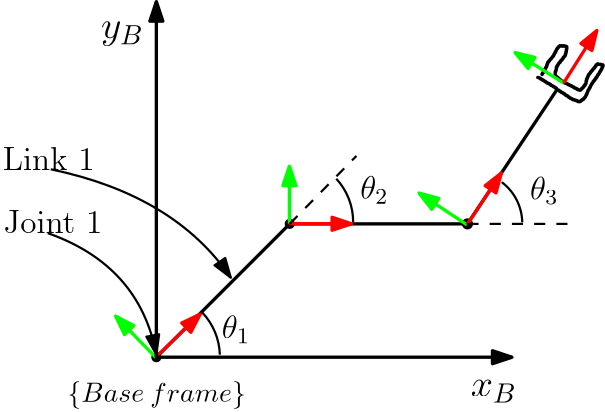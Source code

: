 <?xml version="1.0"?>
<!DOCTYPE ipe SYSTEM "ipe.dtd">
<ipe version="70212" creator="Ipe 7.2.13">
<info created="D:20200404001927" modified="D:20200404002323"/>
<ipestyle name="basic">
<symbol name="arrow/arc(spx)">
<path stroke="sym-stroke" fill="sym-stroke" pen="sym-pen">
0 0 m
-1 0.333 l
-1 -0.333 l
h
</path>
</symbol>
<symbol name="arrow/farc(spx)">
<path stroke="sym-stroke" fill="white" pen="sym-pen">
0 0 m
-1 0.333 l
-1 -0.333 l
h
</path>
</symbol>
<symbol name="arrow/ptarc(spx)">
<path stroke="sym-stroke" fill="sym-stroke" pen="sym-pen">
0 0 m
-1 0.333 l
-0.8 0 l
-1 -0.333 l
h
</path>
</symbol>
<symbol name="arrow/fptarc(spx)">
<path stroke="sym-stroke" fill="white" pen="sym-pen">
0 0 m
-1 0.333 l
-0.8 0 l
-1 -0.333 l
h
</path>
</symbol>
<symbol name="mark/circle(sx)" transformations="translations">
<path fill="sym-stroke">
0.6 0 0 0.6 0 0 e
0.4 0 0 0.4 0 0 e
</path>
</symbol>
<symbol name="mark/disk(sx)" transformations="translations">
<path fill="sym-stroke">
0.6 0 0 0.6 0 0 e
</path>
</symbol>
<symbol name="mark/fdisk(sfx)" transformations="translations">
<group>
<path fill="sym-fill">
0.5 0 0 0.5 0 0 e
</path>
<path fill="sym-stroke" fillrule="eofill">
0.6 0 0 0.6 0 0 e
0.4 0 0 0.4 0 0 e
</path>
</group>
</symbol>
<symbol name="mark/box(sx)" transformations="translations">
<path fill="sym-stroke" fillrule="eofill">
-0.6 -0.6 m
0.6 -0.6 l
0.6 0.6 l
-0.6 0.6 l
h
-0.4 -0.4 m
0.4 -0.4 l
0.4 0.4 l
-0.4 0.4 l
h
</path>
</symbol>
<symbol name="mark/square(sx)" transformations="translations">
<path fill="sym-stroke">
-0.6 -0.6 m
0.6 -0.6 l
0.6 0.6 l
-0.6 0.6 l
h
</path>
</symbol>
<symbol name="mark/fsquare(sfx)" transformations="translations">
<group>
<path fill="sym-fill">
-0.5 -0.5 m
0.5 -0.5 l
0.5 0.5 l
-0.5 0.5 l
h
</path>
<path fill="sym-stroke" fillrule="eofill">
-0.6 -0.6 m
0.6 -0.6 l
0.6 0.6 l
-0.6 0.6 l
h
-0.4 -0.4 m
0.4 -0.4 l
0.4 0.4 l
-0.4 0.4 l
h
</path>
</group>
</symbol>
<symbol name="mark/cross(sx)" transformations="translations">
<group>
<path fill="sym-stroke">
-0.43 -0.57 m
0.57 0.43 l
0.43 0.57 l
-0.57 -0.43 l
h
</path>
<path fill="sym-stroke">
-0.43 0.57 m
0.57 -0.43 l
0.43 -0.57 l
-0.57 0.43 l
h
</path>
</group>
</symbol>
<symbol name="arrow/fnormal(spx)">
<path stroke="sym-stroke" fill="white" pen="sym-pen">
0 0 m
-1 0.333 l
-1 -0.333 l
h
</path>
</symbol>
<symbol name="arrow/pointed(spx)">
<path stroke="sym-stroke" fill="sym-stroke" pen="sym-pen">
0 0 m
-1 0.333 l
-0.8 0 l
-1 -0.333 l
h
</path>
</symbol>
<symbol name="arrow/fpointed(spx)">
<path stroke="sym-stroke" fill="white" pen="sym-pen">
0 0 m
-1 0.333 l
-0.8 0 l
-1 -0.333 l
h
</path>
</symbol>
<symbol name="arrow/linear(spx)">
<path stroke="sym-stroke" pen="sym-pen">
-1 0.333 m
0 0 l
-1 -0.333 l
</path>
</symbol>
<symbol name="arrow/fdouble(spx)">
<path stroke="sym-stroke" fill="white" pen="sym-pen">
0 0 m
-1 0.333 l
-1 -0.333 l
h
-1 0 m
-2 0.333 l
-2 -0.333 l
h
</path>
</symbol>
<symbol name="arrow/double(spx)">
<path stroke="sym-stroke" fill="sym-stroke" pen="sym-pen">
0 0 m
-1 0.333 l
-1 -0.333 l
h
-1 0 m
-2 0.333 l
-2 -0.333 l
h
</path>
</symbol>
<pen name="heavier" value="0.8"/>
<pen name="fat" value="1.2"/>
<pen name="ultrafat" value="2"/>
<symbolsize name="large" value="5"/>
<symbolsize name="small" value="2"/>
<symbolsize name="tiny" value="1.1"/>
<arrowsize name="large" value="10"/>
<arrowsize name="small" value="5"/>
<arrowsize name="tiny" value="3"/>
<color name="red" value="1 0 0"/>
<color name="green" value="0 1 0"/>
<color name="blue" value="0 0 1"/>
<color name="yellow" value="1 1 0"/>
<color name="orange" value="1 0.647 0"/>
<color name="gold" value="1 0.843 0"/>
<color name="purple" value="0.627 0.125 0.941"/>
<color name="gray" value="0.745"/>
<color name="brown" value="0.647 0.165 0.165"/>
<color name="navy" value="0 0 0.502"/>
<color name="pink" value="1 0.753 0.796"/>
<color name="seagreen" value="0.18 0.545 0.341"/>
<color name="turquoise" value="0.251 0.878 0.816"/>
<color name="violet" value="0.933 0.51 0.933"/>
<color name="darkblue" value="0 0 0.545"/>
<color name="darkcyan" value="0 0.545 0.545"/>
<color name="darkgray" value="0.663"/>
<color name="darkgreen" value="0 0.392 0"/>
<color name="darkmagenta" value="0.545 0 0.545"/>
<color name="darkorange" value="1 0.549 0"/>
<color name="darkred" value="0.545 0 0"/>
<color name="lightblue" value="0.678 0.847 0.902"/>
<color name="lightcyan" value="0.878 1 1"/>
<color name="lightgray" value="0.827"/>
<color name="lightgreen" value="0.565 0.933 0.565"/>
<color name="lightyellow" value="1 1 0.878"/>
<dashstyle name="dashed" value="[4] 0"/>
<dashstyle name="dotted" value="[1 3] 0"/>
<dashstyle name="dash dotted" value="[4 2 1 2] 0"/>
<dashstyle name="dash dot dotted" value="[4 2 1 2 1 2] 0"/>
<textsize name="large" value="\large"/>
<textsize name="Large" value="\Large"/>
<textsize name="LARGE" value="\LARGE"/>
<textsize name="huge" value="\huge"/>
<textsize name="Huge" value="\Huge"/>
<textsize name="small" value="\small"/>
<textsize name="footnote" value="\footnotesize"/>
<textsize name="tiny" value="\tiny"/>
<textstyle name="center" begin="\begin{center}" end="\end{center}"/>
<textstyle name="itemize" begin="\begin{itemize}" end="\end{itemize}"/>
<textstyle name="item" begin="\begin{itemize}\item{}" end="\end{itemize}"/>
<gridsize name="4 pts" value="4"/>
<gridsize name="8 pts (~3 mm)" value="8"/>
<gridsize name="16 pts (~6 mm)" value="16"/>
<gridsize name="32 pts (~12 mm)" value="32"/>
<gridsize name="10 pts (~3.5 mm)" value="10"/>
<gridsize name="20 pts (~7 mm)" value="20"/>
<gridsize name="14 pts (~5 mm)" value="14"/>
<gridsize name="28 pts (~10 mm)" value="28"/>
<gridsize name="56 pts (~20 mm)" value="56"/>
<anglesize name="90 deg" value="90"/>
<anglesize name="60 deg" value="60"/>
<anglesize name="45 deg" value="45"/>
<anglesize name="30 deg" value="30"/>
<anglesize name="22.5 deg" value="22.5"/>
<opacity name="10%" value="0.1"/>
<opacity name="30%" value="0.3"/>
<opacity name="50%" value="0.5"/>
<opacity name="75%" value="0.75"/>
<tiling name="falling" angle="-60" step="4" width="1"/>
<tiling name="rising" angle="30" step="4" width="1"/>
</ipestyle>
<page>
<layer name="alpha"/>
<view layers="alpha" active="alpha"/>
<path layer="alpha" stroke="black" pen="fat">
256 640 m
304 688 l
368 688 l
400 736 l
400 736 l
</path>
<path stroke="black" pen="4" cap="1" join="1">
368 688 m
368 688 l
</path>
<use name="mark/disk(sx)" pos="304 688" size="normal" stroke="black"/>
<use name="mark/disk(sx)" pos="256 640" size="normal" stroke="black"/>
<path stroke="black" pen="fat" cap="1" join="1">
393.299 740.706 m
393.626 740.706 l
393.789 740.543 l
393.953 740.543 l
394.116 740.38 l
394.198 740.38 l
394.198 740.216 l
394.524 740.216 l
394.524 740.135 l
394.687 740.135 l
394.687 739.971 l
394.932 739.971 l
394.932 739.808 l
395.259 739.808 l
395.259 739.645 l
395.422 739.645 l
395.586 739.482 l
395.749 739.482 l
395.749 739.4 l
395.831 739.4 l
395.831 739.237 l
396.157 739.237 l
396.157 739.073 l
396.321 739.073 l
396.484 738.91 l
396.566 738.91 l
396.566 738.747 l
396.892 738.747 l
396.892 738.583 l
397.219 738.583 l
397.219 738.502 l
397.464 738.502 l
397.464 738.338 l
397.627 738.338 l
397.627 738.175 l
397.954 738.175 l
397.954 738.012 l
398.117 738.012 l
398.117 737.848 l
398.362 737.848 l
398.362 737.767 l
398.525 737.767 l
398.689 737.603 l
398.852 737.603 l
398.852 737.44 l
399.097 737.44 l
399.097 737.277 l
399.424 737.277 l
399.424 737.113 l
399.587 737.113 l
399.587 736.95 l
399.914 736.95 l
399.914 736.868 l
399.995 736.868 l
399.995 736.542 l
400.159 736.542 l
400.159 736.378 l
400.322 736.378 l
400.322 736.215 l
400.649 736.215 l
400.649 736.134 l
400.894 736.134 l
400.894 735.97 l
401.057 735.97 l
401.057 735.807 l
401.384 735.807 l
401.384 735.644 l
401.547 735.644 l
401.547 735.48 l
401.792 735.48 l
401.792 735.317 l
402.118 735.317 l
402.118 735.235 l
402.282 735.235 l
402.282 735.072 l
402.527 735.072 l
402.527 734.909 l
402.853 734.909 l
402.853 734.745 l
403.017 734.745 l
403.017 734.582 l
403.18 734.582 l
403.18 734.419 l
403.425 734.419 l
403.425 734.337 l
403.588 734.337 l
403.588 734.174 l
403.915 734.174 l
403.915 734.01 l
404.16 734.01 l
404.16 733.847 l
404.323 733.847 l
404.323 733.684 l
404.487 733.684 l
404.487 733.602 l
404.65 733.602 l
404.65 733.439 l
404.895 733.439 l
404.895 733.275 l
405.222 733.275 l
405.222 733.112 l
405.548 733.112 l
405.548 732.949 l
405.793 732.949 l
405.793 732.785 l
405.956 732.785 l
405.956 732.704 l
406.528 732.704 l
406.528 732.54 l
407.018 732.54 l
407.018 732.377 l
407.426 732.377 l
407.426 732.214 l
407.753 732.214 l
407.753 732.051 l
408.08 732.051 l
408.08 731.969 l
408.325 731.969 l
408.488 732.051 l
408.651 732.051 l
408.651 732.214 l
408.815 732.214 l
408.815 732.377 l
409.06 732.377 l
409.06 732.54 l
409.223 732.54 l
409.223 732.704 l
409.55 732.704 l
409.55 732.785 l
409.713 732.785 l
409.713 732.949 l
409.794 732.949 l
409.794 733.112 l
409.958 733.112 l
409.958 733.275 l
410.121 733.275 l
410.121 733.439 l
410.284 733.439 l
410.284 733.684 l
410.448 733.684 l
410.448 733.847 l
410.611 734.01 l
410.611 734.174 l
410.693 734.174 l
410.693 734.419 l
410.856 734.419 l
410.856 734.745 l
411.019 734.745 l
411.019 735.072 l
411.183 735.235 l
411.183 735.48 l
411.346 735.644 l
411.346 735.97 l
411.428 735.97 l
411.428 736.134 l
411.591 736.215 l
411.591 736.378 l
411.754 736.378 l
411.754 736.705 l
411.918 736.705 l
411.918 736.95 l
412.081 736.95 l
412.081 737.277 l
412.244 737.277 l
412.244 737.603 l
412.326 737.603 l
412.326 737.767 l
412.489 737.848 l
412.489 738.012 l
412.653 738.175 l
412.653 738.338 l
412.816 738.338 l
412.816 738.583 l
412.979 738.583 l
412.979 738.747 l
413.061 738.747 l
413.061 738.91 l
413.224 739.073 l
413.224 739.237 l
413.388 739.237 l
413.388 739.4 l
413.551 739.4 l
413.551 739.645 l
413.714 739.645 l
413.714 739.808 l
413.877 739.808 l
413.877 740.135 l
413.959 740.135 l
413.959 740.216 l
414.122 740.216 l
414.122 740.38 l
414.286 740.38 l
414.286 740.706 l
414.449 740.706 l
414.449 740.87 l
414.612 740.87 l
414.612 741.115 l
414.776 741.115 l
414.776 741.278 l
414.857 741.278 l
414.857 741.605 l
415.021 741.605 l
415.021 741.768 l
415.184 741.768 l
415.184 742.013 l
415.347 742.013 l
415.347 742.176 l
415.511 742.34 l
415.511 742.503 l
415.592 742.503 l
415.592 742.748 l
415.756 742.748 l
415.756 742.911 l
415.919 743.075 l
415.919 743.238 l
416.082 743.238 l
416.082 743.565 l
416.246 743.565 l
416.246 743.809 l
416.409 743.809 l
416.409 744.136 l
416.491 744.136 l
416.491 744.381 l
416.654 744.381 l
416.654 744.871 l
416.817 744.871 l
416.817 745.198 l
416.654 745.198 l
416.654 745.279 l
416.082 745.279 l
416.082 745.443 l
415.021 745.443 l
415.021 745.606 l
414.776 745.606 l
414.776 745.443 l
414.612 745.443 l
414.612 745.279 l
414.449 745.279 l
414.449 745.198 l
414.286 745.198 l
414.286 744.871 l
414.122 744.871 l
414.122 744.708 l
413.959 744.708 l
413.959 744.544 l
413.877 744.381 l
413.877 744.299 l
413.714 744.299 l
413.714 744.136 l
413.551 744.136 l
413.551 743.973 l
413.388 743.973 l
413.388 743.809 l
413.224 743.646 l
413.224 743.565 l
413.061 743.565 l
413.061 743.401 l
412.979 743.401 l
412.979 743.238 l
412.816 743.238 l
412.816 743.075 l
412.653 743.075 l
412.653 742.911 l
412.489 742.911 l
412.489 742.666 l
412.326 742.666 l
412.326 742.503 l
412.244 742.503 l
412.244 742.34 l
412.081 742.34 l
412.081 742.176 l
411.918 742.013 l
411.918 741.931 l
411.754 741.931 l
411.754 741.768 l
411.591 741.768 l
411.591 741.441 l
411.428 741.441 l
411.428 741.115 l
411.346 741.115 l
411.346 740.87 l
411.183 740.87 l
411.183 740.38 l
411.019 740.38 l
411.019 740.135 l
410.856 740.135 l
410.856 739.4 l
410.693 739.4 l
410.693 738.583 l
410.611 738.583 l
410.611 738.502 l
410.448 738.338 l
410.448 738.175 l
410.284 738.175 l
410.284 737.848 l
410.121 737.848 l
410.121 737.767 l
409.958 737.767 l
409.958 737.44 l
409.794 737.44 l
409.794 737.277 l
409.713 737.277 l
409.713 737.113 l
409.55 737.113 l
409.55 736.95 l
409.386 736.95 l
409.386 736.868 l
409.223 736.868 l
409.223 736.705 l
409.06 736.705 l
409.06 736.542 l
408.978 736.542 l
408.978 736.378 l
408.815 736.378 l
408.815 736.215 l
408.651 736.215 l
408.651 736.134 l
408.325 736.134 l
408.325 736.215 l
407.916 736.215 l
407.916 736.378 l
407.59 736.378 l
407.59 736.542 l
407.345 736.542 l
407.345 736.705 l
407.018 736.705 l
407.018 736.868 l
406.691 736.868 l
406.691 736.95 l
406.446 736.95 l
406.446 737.113 l
406.283 737.113 l
406.283 737.277 l
405.956 737.277 l
405.956 737.44 l
405.63 737.44 l
405.63 737.603 l
405.385 737.603 l
405.385 737.767 l
405.058 737.767 l
405.058 737.848 l
404.813 737.848 l
404.813 738.012 l
404.487 738.012 l
404.487 738.175 l
404.16 738.175 l
404.16 738.338 l
403.915 738.338 l
403.915 738.502 l
403.588 738.502 l
403.588 738.583 l
403.262 738.583 l
403.262 738.747 l
403.017 738.747 l
403.017 738.91 l
402.69 738.91 l
402.69 739.073 l
402.527 739.073 l
402.363 739.237 l
402.282 739.237 l
402.282 739.4 l
401.955 739.4 l
401.955 739.482 l
401.792 739.482 l
401.629 739.645 l
401.547 739.645 l
401.547 739.808 l
401.384 739.808 l
401.384 739.971 l
401.22 739.971 l
401.22 740.135 l
401.057 740.135 l
401.057 740.216 l
400.894 740.216 l
400.894 740.38 l
400.73 740.38 l
400.73 740.543 l
400.485 740.543 l
400.485 740.706 l
400.322 740.706 l
400.322 740.87 l
400.159 740.87 l
400.159 741.033 l
399.914 741.033 l
399.914 741.115 l
399.75 741.115 l
399.75 741.278 l
399.587 741.278 l
399.587 742.748 l
399.75 742.748 l
399.75 743.238 l
399.914 743.238 l
399.914 743.565 l
399.995 743.646 l
399.995 744.299 l
400.159 744.299 l
400.159 744.708 l
400.322 744.708 l
400.322 745.034 l
400.485 745.034 l
400.485 745.198 l
400.649 745.198 l
400.649 745.443 l
400.73 745.443 l
400.73 745.606 l
400.894 745.769 l
400.894 745.933 l
401.057 745.933 l
401.057 746.014 l
401.22 746.014 l
401.22 746.178 l
401.384 746.178 l
401.384 746.504 l
401.547 746.504 l
401.547 746.668 l
401.629 746.668 l
401.629 746.831 l
401.792 746.831 l
401.792 746.913 l
401.955 746.913 l
401.955 747.076 l
402.118 747.076 l
402.118 747.403 l
402.282 747.403 l
402.282 747.566 l
402.363 747.566 l
402.363 747.647 l
402.527 747.647 l
402.527 747.974 l
402.69 747.974 l
402.69 748.137 l
402.853 748.137 l
402.853 748.301 l
403.017 748.301 l
403.017 748.546 l
403.18 748.546 l
403.18 748.709 l
403.262 748.709 l
403.262 749.199 l
403.425 749.199 l
403.425 749.934 l
403.588 749.934 l
403.588 750.832 l
403.752 750.832 l
403.752 751.812 l
403.425 751.812 l
403.425 751.975 l
402.853 751.975 l
402.853 752.139 l
402.363 752.139 l
402.363 751.975 l
401.955 751.975 l
401.955 752.139 l
401.22 752.139 l
401.22 751.975 l
401.057 751.975 l
401.057 751.812 l
400.894 751.812 l
400.894 751.73 l
400.73 751.73 l
400.73 751.567 l
400.649 751.567 l
400.649 751.404 l
400.485 751.404 l
400.485 751.241 l
400.322 751.241 l
400.322 750.996 l
400.159 750.996 l
400.159 750.832 l
399.995 750.669 l
399.995 750.506 l
399.914 750.506 l
399.914 750.179 l
399.75 750.179 l
399.75 749.934 l
399.587 749.934 l
399.587 749.607 l
399.424 749.607 l
399.424 749.362 l
399.26 749.199 l
399.26 749.036 l
399.097 749.036 l
399.097 748.709 l
399.015 748.709 l
399.015 748.546 l
398.852 748.464 l
398.852 748.301 l
398.689 748.301 l
398.689 748.137 l
398.525 748.137 l
398.525 747.974 l
398.362 747.811 l
398.362 747.647 l
398.199 747.647 l
398.199 747.566 l
398.117 747.566 l
398.117 747.403 l
397.954 747.403 l
397.954 747.239 l
397.791 747.239 l
397.791 747.076 l
397.627 746.913 l
397.464 746.831 l
397.464 746.668 l
397.382 746.668 l
397.382 746.504 l
397.219 746.504 l
397.219 746.341 l
397.056 746.341 l
397.056 746.178 l
396.892 746.178 l
396.892 745.769 l
396.729 745.769 l
396.729 745.279 l
396.566 745.279 l
396.566 744.871 l
396.484 744.871 l
396.484 744.544 l
396.321 744.544 l
396.321 744.299 l
396.157 744.299 l
396.157 743.973 l
395.994 743.973 l
395.994 743.646 l
395.831 743.646 l
395.831 743.565 l
395.749 743.565 l
395.749 743.238 l
395.586 743.238 l
395.586 742.911 l
395.422 742.911 l
395.422 742.666 l
395.259 742.666 l
395.259 742.34 l
395.096 742.34 l
395.096 742.176 l
394.932 742.176 l
394.932 742.013 l
394.851 742.013 l
394.851 741.768 l
</path>
<path matrix="0.370991 0.592316 -0.547976 0.343218 717.198 383.337" stroke="green" pen="fat" arrow="normal/normal">
192 704 m
192 704 l
192 736 l
</path>
<path matrix="0.373489 0.590744 -0.546521 0.34553 715.655 382.037" stroke="red" pen="fat" arrow="normal/normal">
192 704 m
224 704 l
</path>
<path matrix="0.501328 0.486973 -0.450518 0.463799 476.664 219.93" stroke="green" pen="fat" arrow="normal/normal">
192 704 m
192 704 l
192 736 l
</path>
<path matrix="0.501328 0.486973 -0.450518 0.463799 476.664 219.93" stroke="red" pen="fat" arrow="normal/normal">
192 704 m
224 704 l
</path>
<path matrix="0.698908 0 0 0.646588 169.71 232.868" stroke="green" pen="fat" arrow="normal/normal">
192 704 m
192 704 l
192 736 l
</path>
<path matrix="0.698902 -0.00295169 0.00273073 0.646582 167.789 233.486" stroke="red" pen="fat" arrow="normal/normal">
192 704 m
224 704 l
</path>
<path matrix="0.386279 0.582461 -0.538858 0.357363 673.01 324.241" stroke="green" pen="fat" arrow="normal/normal">
192 704 m
192 704 l
192 736 l
</path>
<path matrix="0.386279 0.582461 -0.538858 0.357363 673.01 324.241" stroke="red" pen="fat" arrow="normal/normal">
192 704 m
224 704 l
</path>
<path stroke="black" pen="fat" arrow="normal/normal" rarrow="normal/normal">
384 640 m
256 640 l
256 768 l
</path>
<text matrix="1 0 0 1 1.16306 1.8609" transformations="translations" pos="368 624" stroke="black" type="label" width="16.537" height="6.179" depth="2.15" valign="baseline" size="Large" style="math">x_B</text>
<text matrix="1 0 0 1 -131.954 130.842" transformations="translations" pos="368 624" stroke="black" type="label" width="15.404" height="6.176" depth="2.79" valign="baseline" size="Large" style="math">y_B</text>
<text matrix="1 0 0 1 -144 0" transformations="translations" pos="368 624" stroke="black" type="label" width="64.182" height="7.473" depth="2.49" valign="baseline" style="math">\{Base\:  frame\}</text>
<path stroke="black" pen="heavier">
278.859 640.908 m
23.1086 0 0 23.1086 255.762 640.192 272.557 656.065 a
</path>
<path matrix="0.750833 0 0 0.764696 75.7469 161.889" stroke="black" dash="dashed" pen="heavier">
304 688 m
336 720 l
</path>
<path matrix="1.18172 0 0 -5.35937 -66.874 4375.25" stroke="black" dash="dashed" pen="heavier">
368 688 m
400 688 l
</path>
<path stroke="black" pen="heavier">
326.845 688.715 m
22.9185 0 0 22.9185 303.926 688.715 320.759 704.269 a
</path>
<path stroke="black" pen="heavier">
387.722 688.536 m
18.6247 0 0 18.6247 369.101 688.178 380.336 703.032 a
</path>
<text matrix="1 0 0 1 -1.62829 -4.18702" transformations="translations" pos="281.183 651.027" stroke="black" type="label" width="10.187" height="8.305" depth="1.79" valign="baseline" size="large" style="math">\theta_1</text>
<text matrix="1 0 0 1 -2.32612 -3.02396" transformations="translations" pos="331.688 700.026" stroke="black" type="label" width="10.187" height="8.305" depth="1.79" valign="baseline" size="large" style="math">\theta_2</text>
<text matrix="1 0 0 1 -9.30449 0.465224" transformations="translations" pos="399.843 696.304" stroke="black" type="label" width="10.187" height="8.305" depth="1.79" valign="baseline" size="large" style="math">\theta_3</text>
<text matrix="1 0 0 1 -249.36 16.2829" transformations="translations" pos="450.319 668.45" stroke="black" type="label" width="35.604" height="8.169" depth="0" valign="baseline" size="large">Joint 1</text>
<path stroke="black" pen="heavier" arrow="normal/normal">
216.914 684.665 m
249.945 673.034
255.993 640.934 c
</path>
<text matrix="1 0 0 1 -249.609 38.9212" transformations="translations" pos="450.319 668.45" stroke="black" type="label" width="33.002" height="8.302" depth="0" valign="baseline" size="large">Link 1</text>
<path stroke="black" pen="heavier" arrow="normal/normal">
217.988 707.66 m
262.572 698.349
282.804 668.627 c
</path>
</page>
</ipe>
